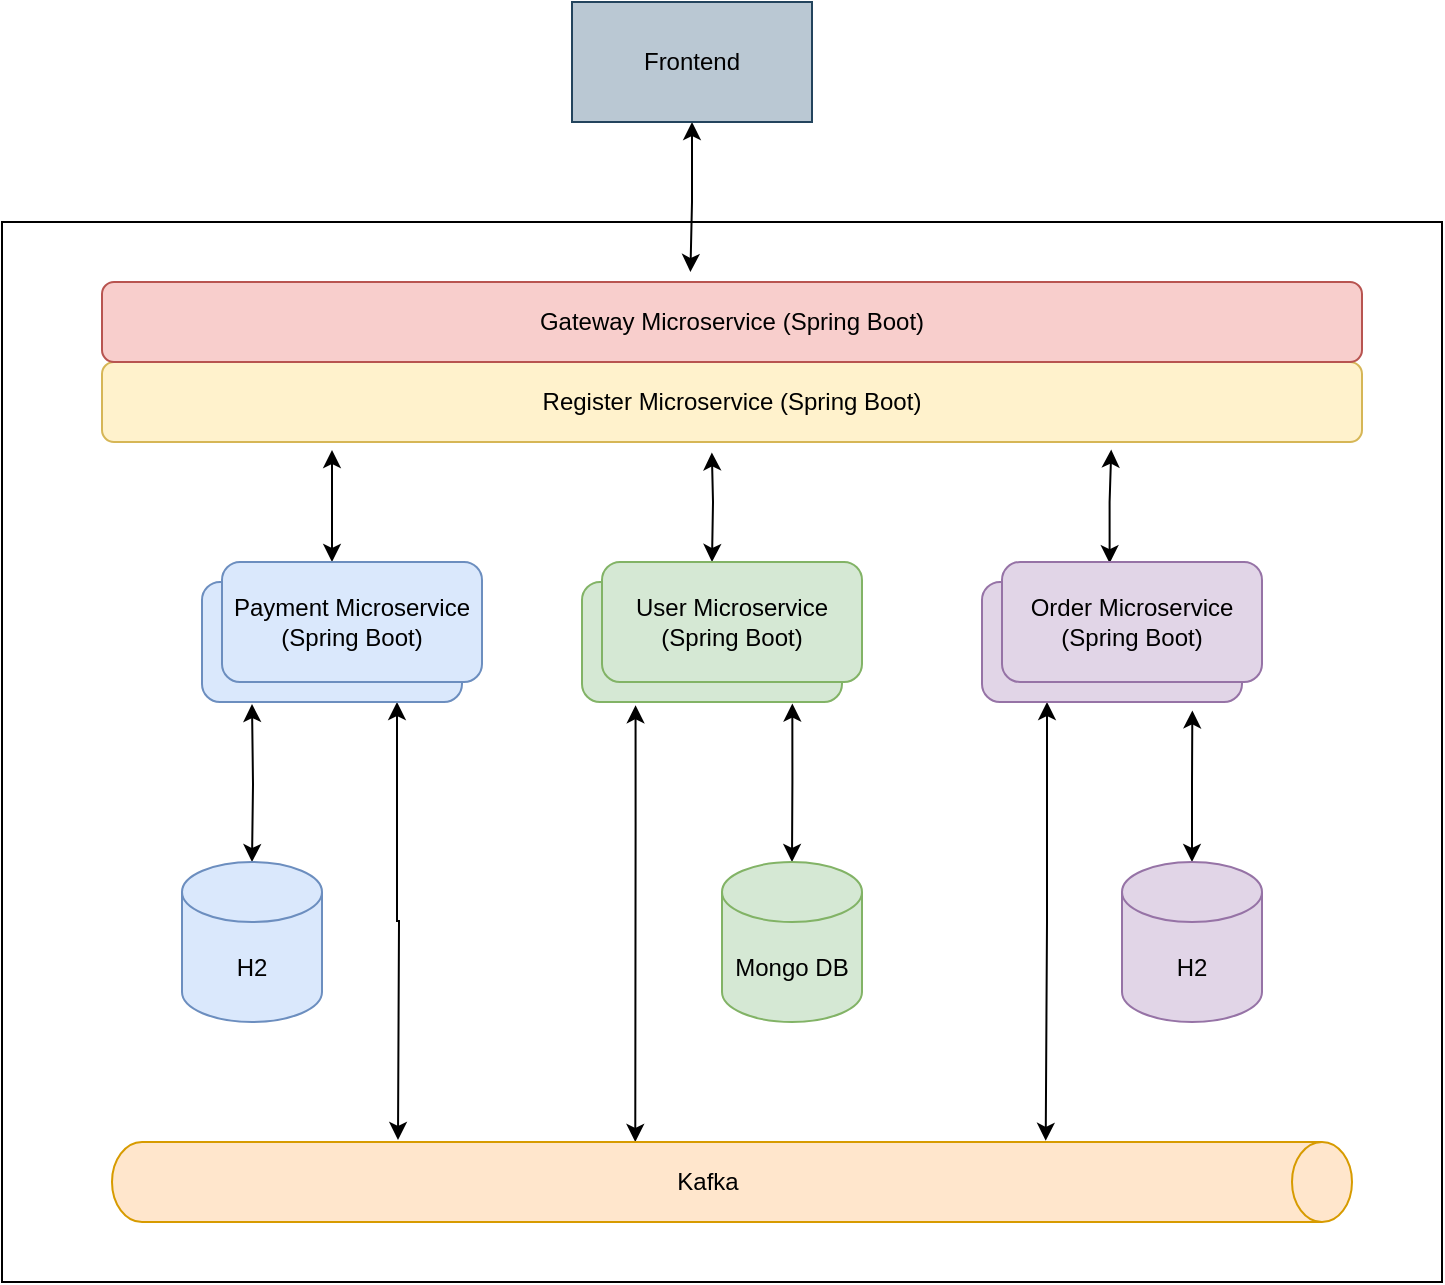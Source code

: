 <mxfile version="16.0.3" type="device" pages="2"><diagram id="ShS014seEOvjVo1bzFeK" name="Components"><mxGraphModel dx="1140" dy="662" grid="1" gridSize="10" guides="1" tooltips="1" connect="1" arrows="1" fold="1" page="1" pageScale="1" pageWidth="1169" pageHeight="827" math="0" shadow="0"><root><mxCell id="0"/><mxCell id="1" parent="0"/><mxCell id="H-EVm2sZa16f1iU5NlVV-1" value="" style="rounded=0;whiteSpace=wrap;html=1;" parent="1" vertex="1"><mxGeometry x="235" y="230" width="720" height="530" as="geometry"/></mxCell><mxCell id="H-EVm2sZa16f1iU5NlVV-2" style="edgeStyle=orthogonalEdgeStyle;rounded=0;orthogonalLoop=1;jettySize=auto;html=1;startArrow=classic;startFill=1;" parent="1" target="H-EVm2sZa16f1iU5NlVV-13" edge="1"><mxGeometry relative="1" as="geometry"><mxPoint x="360" y="471" as="sourcePoint"/></mxGeometry></mxCell><mxCell id="H-EVm2sZa16f1iU5NlVV-3" style="edgeStyle=orthogonalEdgeStyle;rounded=0;orthogonalLoop=1;jettySize=auto;html=1;startArrow=classic;startFill=1;exitX=0.75;exitY=1;exitDx=0;exitDy=0;" parent="1" source="H-EVm2sZa16f1iU5NlVV-5" edge="1"><mxGeometry relative="1" as="geometry"><mxPoint x="433" y="689" as="targetPoint"/></mxGeometry></mxCell><mxCell id="H-EVm2sZa16f1iU5NlVV-4" style="edgeStyle=orthogonalEdgeStyle;rounded=0;orthogonalLoop=1;jettySize=auto;html=1;startArrow=classic;startFill=1;" parent="1" edge="1"><mxGeometry relative="1" as="geometry"><mxPoint x="400" y="344" as="targetPoint"/><mxPoint x="400" y="400" as="sourcePoint"/></mxGeometry></mxCell><mxCell id="H-EVm2sZa16f1iU5NlVV-5" value="Berlin Microservice&lt;br&gt;(port 8081)" style="rounded=1;whiteSpace=wrap;html=1;fillColor=#dae8fc;strokeColor=#6c8ebf;" parent="1" vertex="1"><mxGeometry x="335" y="410" width="130" height="60" as="geometry"/></mxCell><mxCell id="H-EVm2sZa16f1iU5NlVV-6" style="edgeStyle=orthogonalEdgeStyle;rounded=0;orthogonalLoop=1;jettySize=auto;html=1;entryX=0.484;entryY=1.13;entryDx=0;entryDy=0;entryPerimeter=0;startArrow=classic;startFill=1;" parent="1" target="H-EVm2sZa16f1iU5NlVV-10" edge="1"><mxGeometry relative="1" as="geometry"><mxPoint x="590" y="400" as="sourcePoint"/></mxGeometry></mxCell><mxCell id="H-EVm2sZa16f1iU5NlVV-7" style="edgeStyle=orthogonalEdgeStyle;rounded=0;orthogonalLoop=1;jettySize=auto;html=1;exitX=0.206;exitY=1.027;exitDx=0;exitDy=0;exitPerimeter=0;entryX=0;entryY=0.578;entryDx=0;entryDy=0;entryPerimeter=0;startArrow=classic;startFill=1;" parent="1" source="H-EVm2sZa16f1iU5NlVV-9" target="H-EVm2sZa16f1iU5NlVV-12" edge="1"><mxGeometry relative="1" as="geometry"><mxPoint x="552" y="700" as="targetPoint"/><Array as="points"><mxPoint x="552" y="530"/><mxPoint x="552" y="530"/></Array></mxGeometry></mxCell><mxCell id="H-EVm2sZa16f1iU5NlVV-8" style="edgeStyle=orthogonalEdgeStyle;rounded=0;orthogonalLoop=1;jettySize=auto;html=1;entryX=0.5;entryY=0;entryDx=0;entryDy=0;entryPerimeter=0;exitX=0.809;exitY=1.013;exitDx=0;exitDy=0;exitPerimeter=0;startArrow=classic;startFill=1;" parent="1" source="H-EVm2sZa16f1iU5NlVV-9" target="H-EVm2sZa16f1iU5NlVV-11" edge="1"><mxGeometry relative="1" as="geometry"/></mxCell><mxCell id="H-EVm2sZa16f1iU5NlVV-9" value="Tokio Microservice&lt;br&gt;(port 8082)" style="rounded=1;whiteSpace=wrap;html=1;fillColor=#d5e8d4;strokeColor=#82b366;" parent="1" vertex="1"><mxGeometry x="525" y="410" width="130" height="60" as="geometry"/></mxCell><mxCell id="H-EVm2sZa16f1iU5NlVV-10" value="Register Microservice (Spring Boot)" style="rounded=1;whiteSpace=wrap;html=1;fillColor=#fff2cc;strokeColor=#d6b656;" parent="1" vertex="1"><mxGeometry x="285" y="300" width="630" height="40" as="geometry"/></mxCell><mxCell id="H-EVm2sZa16f1iU5NlVV-11" value="Mongo DB" style="shape=cylinder3;whiteSpace=wrap;html=1;boundedLbl=1;backgroundOutline=1;size=15;fillColor=#d5e8d4;strokeColor=#82b366;" parent="1" vertex="1"><mxGeometry x="595" y="550" width="70" height="80" as="geometry"/></mxCell><mxCell id="H-EVm2sZa16f1iU5NlVV-12" value="Kafka" style="shape=cylinder3;whiteSpace=wrap;html=1;boundedLbl=1;backgroundOutline=1;size=15;rotation=90;labelPosition=center;verticalLabelPosition=middle;align=center;verticalAlign=middle;horizontal=0;fillColor=#ffe6cc;strokeColor=#d79b00;" parent="1" vertex="1"><mxGeometry x="580" y="400" width="40" height="620" as="geometry"/></mxCell><mxCell id="H-EVm2sZa16f1iU5NlVV-13" value="H2" style="shape=cylinder3;whiteSpace=wrap;html=1;boundedLbl=1;backgroundOutline=1;size=15;fillColor=#dae8fc;strokeColor=#6c8ebf;" parent="1" vertex="1"><mxGeometry x="325" y="550" width="70" height="80" as="geometry"/></mxCell><mxCell id="H-EVm2sZa16f1iU5NlVV-14" value="Gateway Microservice (Spring Boot)" style="rounded=1;whiteSpace=wrap;html=1;fillColor=#f8cecc;strokeColor=#b85450;" parent="1" vertex="1"><mxGeometry x="285" y="260" width="630" height="40" as="geometry"/></mxCell><mxCell id="H-EVm2sZa16f1iU5NlVV-15" style="edgeStyle=orthogonalEdgeStyle;rounded=0;orthogonalLoop=1;jettySize=auto;html=1;entryX=0.467;entryY=-0.125;entryDx=0;entryDy=0;entryPerimeter=0;exitX=0.5;exitY=1;exitDx=0;exitDy=0;startArrow=classic;startFill=1;" parent="1" source="H-EVm2sZa16f1iU5NlVV-24" target="H-EVm2sZa16f1iU5NlVV-14" edge="1"><mxGeometry relative="1" as="geometry"><mxPoint x="580" y="160" as="sourcePoint"/></mxGeometry></mxCell><mxCell id="H-EVm2sZa16f1iU5NlVV-16" value="User Microservice&lt;br&gt;(Spring Boot)" style="rounded=1;whiteSpace=wrap;html=1;fillColor=#d5e8d4;strokeColor=#82b366;" parent="1" vertex="1"><mxGeometry x="535" y="400" width="130" height="60" as="geometry"/></mxCell><mxCell id="H-EVm2sZa16f1iU5NlVV-17" value="Payment Microservice&lt;br&gt;(Spring Boot)" style="rounded=1;whiteSpace=wrap;html=1;fillColor=#dae8fc;strokeColor=#6c8ebf;" parent="1" vertex="1"><mxGeometry x="345" y="400" width="130" height="60" as="geometry"/></mxCell><mxCell id="H-EVm2sZa16f1iU5NlVV-18" style="edgeStyle=orthogonalEdgeStyle;rounded=0;orthogonalLoop=1;jettySize=auto;html=1;entryX=0.801;entryY=1.095;entryDx=0;entryDy=0;entryPerimeter=0;startArrow=classic;startFill=1;exitX=0.414;exitY=0.01;exitDx=0;exitDy=0;exitPerimeter=0;" parent="1" source="H-EVm2sZa16f1iU5NlVV-21" target="H-EVm2sZa16f1iU5NlVV-10" edge="1"><mxGeometry relative="1" as="geometry"/></mxCell><mxCell id="H-EVm2sZa16f1iU5NlVV-19" style="edgeStyle=orthogonalEdgeStyle;rounded=0;orthogonalLoop=1;jettySize=auto;html=1;exitX=0.25;exitY=1;exitDx=0;exitDy=0;entryX=-0.015;entryY=0.247;entryDx=0;entryDy=0;entryPerimeter=0;startArrow=classic;startFill=1;" parent="1" source="H-EVm2sZa16f1iU5NlVV-20" target="H-EVm2sZa16f1iU5NlVV-12" edge="1"><mxGeometry relative="1" as="geometry"/></mxCell><mxCell id="H-EVm2sZa16f1iU5NlVV-20" value="Tokio Microservice&lt;br&gt;(port 8082)" style="rounded=1;whiteSpace=wrap;html=1;fillColor=#e1d5e7;strokeColor=#9673a6;" parent="1" vertex="1"><mxGeometry x="725" y="410" width="130" height="60" as="geometry"/></mxCell><mxCell id="H-EVm2sZa16f1iU5NlVV-21" value="Order Microservice&lt;br&gt;(Spring Boot)" style="rounded=1;whiteSpace=wrap;html=1;fillColor=#e1d5e7;strokeColor=#9673a6;" parent="1" vertex="1"><mxGeometry x="735" y="400" width="130" height="60" as="geometry"/></mxCell><mxCell id="H-EVm2sZa16f1iU5NlVV-22" style="edgeStyle=orthogonalEdgeStyle;rounded=0;orthogonalLoop=1;jettySize=auto;html=1;entryX=0.809;entryY=1.07;entryDx=0;entryDy=0;entryPerimeter=0;startArrow=classic;startFill=1;" parent="1" source="H-EVm2sZa16f1iU5NlVV-23" target="H-EVm2sZa16f1iU5NlVV-20" edge="1"><mxGeometry relative="1" as="geometry"/></mxCell><mxCell id="H-EVm2sZa16f1iU5NlVV-23" value="H2" style="shape=cylinder3;whiteSpace=wrap;html=1;boundedLbl=1;backgroundOutline=1;size=15;fillColor=#e1d5e7;strokeColor=#9673a6;" parent="1" vertex="1"><mxGeometry x="795" y="550" width="70" height="80" as="geometry"/></mxCell><mxCell id="H-EVm2sZa16f1iU5NlVV-24" value="Frontend" style="rounded=0;whiteSpace=wrap;html=1;fillColor=#bac8d3;strokeColor=#23445d;" parent="1" vertex="1"><mxGeometry x="520" y="120" width="120" height="60" as="geometry"/></mxCell></root></mxGraphModel></diagram><diagram id="VjPwTz51_NGB5odjylDg" name="Sequence"><mxGraphModel dx="1140" dy="662" grid="1" gridSize="10" guides="1" tooltips="1" connect="1" arrows="1" fold="1" page="1" pageScale="1" pageWidth="1169" pageHeight="827" math="0" shadow="0"><root><mxCell id="gPD1QjkvR2cULd0hNCtH-0"/><mxCell id="gPD1QjkvR2cULd0hNCtH-1" parent="gPD1QjkvR2cULd0hNCtH-0"/><mxCell id="111Q3K0jnetC2yHj78cK-0" value="" style="rounded=0;whiteSpace=wrap;html=1;" parent="gPD1QjkvR2cULd0hNCtH-1" vertex="1"><mxGeometry x="80" y="50" width="950" height="560" as="geometry"/></mxCell><mxCell id="0vzoqkwzD7u8C5kV-6FQ-0" value="Frontend" style="shape=umlLifeline;perimeter=lifelinePerimeter;whiteSpace=wrap;html=1;container=1;collapsible=0;recursiveResize=0;outlineConnect=0;fillColor=#bac8d3;strokeColor=#23445d;" parent="gPD1QjkvR2cULd0hNCtH-1" vertex="1"><mxGeometry x="120" y="80" width="100" height="520" as="geometry"/></mxCell><mxCell id="0vzoqkwzD7u8C5kV-6FQ-7" style="edgeStyle=orthogonalEdgeStyle;rounded=0;orthogonalLoop=1;jettySize=auto;html=1;" parent="gPD1QjkvR2cULd0hNCtH-1" source="0vzoqkwzD7u8C5kV-6FQ-1" target="0vzoqkwzD7u8C5kV-6FQ-4" edge="1"><mxGeometry relative="1" as="geometry"><Array as="points"><mxPoint x="680" y="190"/><mxPoint x="680" y="190"/></Array></mxGeometry></mxCell><mxCell id="0vzoqkwzD7u8C5kV-6FQ-8" value="PUSH new-order" style="edgeLabel;html=1;align=center;verticalAlign=middle;resizable=0;points=[];" parent="0vzoqkwzD7u8C5kV-6FQ-7" vertex="1" connectable="0"><mxGeometry x="-0.058" y="-2" relative="1" as="geometry"><mxPoint x="-218" y="-12" as="offset"/></mxGeometry></mxCell><mxCell id="0vzoqkwzD7u8C5kV-6FQ-1" value="Order Microservice" style="shape=umlLifeline;perimeter=lifelinePerimeter;whiteSpace=wrap;html=1;container=1;collapsible=0;recursiveResize=0;outlineConnect=0;fillColor=#e1d5e7;strokeColor=#9673a6;" parent="gPD1QjkvR2cULd0hNCtH-1" vertex="1"><mxGeometry x="310" y="80" width="100" height="520" as="geometry"/></mxCell><mxCell id="XQ2y2k2I2RYl3vgFRFvk-1" style="edgeStyle=orthogonalEdgeStyle;rounded=0;orthogonalLoop=1;jettySize=auto;html=1;startArrow=classic;startFill=1;endArrow=none;endFill=0;" parent="gPD1QjkvR2cULd0hNCtH-1" edge="1"><mxGeometry relative="1" as="geometry"><mxPoint x="544.667" y="295" as="sourcePoint"/><mxPoint x="544.667" y="267" as="targetPoint"/><Array as="points"><mxPoint x="630" y="295"/><mxPoint x="630" y="267"/></Array></mxGeometry></mxCell><mxCell id="XQ2y2k2I2RYl3vgFRFvk-2" value="Check User" style="edgeLabel;html=1;align=center;verticalAlign=middle;resizable=0;points=[];" parent="XQ2y2k2I2RYl3vgFRFvk-1" vertex="1" connectable="0"><mxGeometry x="0.496" y="3" relative="1" as="geometry"><mxPoint x="-15" y="-14" as="offset"/></mxGeometry></mxCell><mxCell id="XQ2y2k2I2RYl3vgFRFvk-3" style="edgeStyle=orthogonalEdgeStyle;rounded=0;orthogonalLoop=1;jettySize=auto;html=1;startArrow=none;startFill=0;endArrow=classic;endFill=1;" parent="gPD1QjkvR2cULd0hNCtH-1" source="0vzoqkwzD7u8C5kV-6FQ-2" target="0vzoqkwzD7u8C5kV-6FQ-4" edge="1"><mxGeometry relative="1" as="geometry"/></mxCell><mxCell id="XQ2y2k2I2RYl3vgFRFvk-4" value="PUSH order-checked" style="edgeLabel;html=1;align=center;verticalAlign=middle;resizable=0;points=[];" parent="XQ2y2k2I2RYl3vgFRFvk-3" vertex="1" connectable="0"><mxGeometry x="0.221" y="2" relative="1" as="geometry"><mxPoint x="-170" y="-8" as="offset"/></mxGeometry></mxCell><mxCell id="0vzoqkwzD7u8C5kV-6FQ-2" value="User Microservice" style="shape=umlLifeline;perimeter=lifelinePerimeter;whiteSpace=wrap;html=1;container=1;collapsible=0;recursiveResize=0;outlineConnect=0;fillColor=#d5e8d4;strokeColor=#82b366;" parent="gPD1QjkvR2cULd0hNCtH-1" vertex="1"><mxGeometry x="500" y="80" width="90" height="520" as="geometry"/></mxCell><mxCell id="f4I970LOTauN_IgKurjq-5" style="edgeStyle=orthogonalEdgeStyle;rounded=0;orthogonalLoop=1;jettySize=auto;html=1;startArrow=none;startFill=0;endArrow=classic;endFill=1;" parent="gPD1QjkvR2cULd0hNCtH-1" edge="1"><mxGeometry relative="1" as="geometry"><mxPoint x="739.667" y="497" as="sourcePoint"/><mxPoint x="929.5" y="497" as="targetPoint"/></mxGeometry></mxCell><mxCell id="f4I970LOTauN_IgKurjq-6" value="PUSH order-paid" style="edgeLabel;html=1;align=center;verticalAlign=middle;resizable=0;points=[];" parent="f4I970LOTauN_IgKurjq-5" vertex="1" connectable="0"><mxGeometry x="0.194" y="3" relative="1" as="geometry"><mxPoint x="-63" y="-10" as="offset"/></mxGeometry></mxCell><mxCell id="0vzoqkwzD7u8C5kV-6FQ-3" value="Payment Microservice" style="shape=umlLifeline;perimeter=lifelinePerimeter;whiteSpace=wrap;html=1;container=1;collapsible=0;recursiveResize=0;outlineConnect=0;fillColor=#dae8fc;strokeColor=#6c8ebf;" parent="gPD1QjkvR2cULd0hNCtH-1" vertex="1"><mxGeometry x="690" y="80" width="100" height="520" as="geometry"/></mxCell><mxCell id="0vzoqkwzD7u8C5kV-6FQ-9" style="edgeStyle=orthogonalEdgeStyle;rounded=0;orthogonalLoop=1;jettySize=auto;html=1;" parent="gPD1QjkvR2cULd0hNCtH-1" source="0vzoqkwzD7u8C5kV-6FQ-4" target="0vzoqkwzD7u8C5kV-6FQ-2" edge="1"><mxGeometry relative="1" as="geometry"><Array as="points"><mxPoint x="650" y="230"/><mxPoint x="650" y="230"/></Array></mxGeometry></mxCell><mxCell id="0vzoqkwzD7u8C5kV-6FQ-10" value="PULL new-order" style="edgeLabel;html=1;align=center;verticalAlign=middle;resizable=0;points=[];" parent="0vzoqkwzD7u8C5kV-6FQ-9" vertex="1" connectable="0"><mxGeometry x="-0.273" y="2" relative="1" as="geometry"><mxPoint x="91" y="-12" as="offset"/></mxGeometry></mxCell><mxCell id="f4I970LOTauN_IgKurjq-0" style="edgeStyle=orthogonalEdgeStyle;rounded=0;orthogonalLoop=1;jettySize=auto;html=1;startArrow=none;startFill=0;endArrow=classic;endFill=1;" parent="gPD1QjkvR2cULd0hNCtH-1" source="0vzoqkwzD7u8C5kV-6FQ-4" target="0vzoqkwzD7u8C5kV-6FQ-3" edge="1"><mxGeometry relative="1" as="geometry"><Array as="points"><mxPoint x="800" y="380"/><mxPoint x="800" y="380"/></Array></mxGeometry></mxCell><mxCell id="f4I970LOTauN_IgKurjq-1" value="PULL order-checked" style="edgeLabel;html=1;align=center;verticalAlign=middle;resizable=0;points=[];" parent="f4I970LOTauN_IgKurjq-0" vertex="1" connectable="0"><mxGeometry x="-0.212" y="-1" relative="1" as="geometry"><mxPoint x="16" y="-9" as="offset"/></mxGeometry></mxCell><mxCell id="0vzoqkwzD7u8C5kV-6FQ-4" value="Kafka" style="shape=umlLifeline;perimeter=lifelinePerimeter;whiteSpace=wrap;html=1;container=1;collapsible=0;recursiveResize=0;outlineConnect=0;fillColor=#ffe6cc;strokeColor=#d79b00;" parent="gPD1QjkvR2cULd0hNCtH-1" vertex="1"><mxGeometry x="880" y="80" width="100" height="520" as="geometry"/></mxCell><mxCell id="tZ3ByWfVz53tYDKbse3Q-0" value="Gateway" style="rounded=0;whiteSpace=wrap;html=1;horizontal=0;fillColor=#f5f5f5;strokeColor=#666666;fontColor=#333333;" parent="gPD1QjkvR2cULd0hNCtH-1" vertex="1"><mxGeometry x="260" y="50" width="20" height="560" as="geometry"/></mxCell><mxCell id="0vzoqkwzD7u8C5kV-6FQ-5" style="edgeStyle=orthogonalEdgeStyle;rounded=0;orthogonalLoop=1;jettySize=auto;html=1;" parent="gPD1QjkvR2cULd0hNCtH-1" source="0vzoqkwzD7u8C5kV-6FQ-0" target="0vzoqkwzD7u8C5kV-6FQ-1" edge="1"><mxGeometry relative="1" as="geometry"><Array as="points"><mxPoint x="290" y="160"/><mxPoint x="290" y="160"/></Array></mxGeometry></mxCell><mxCell id="0vzoqkwzD7u8C5kV-6FQ-6" value="POST /Order" style="edgeLabel;html=1;align=center;verticalAlign=middle;resizable=0;points=[];" parent="0vzoqkwzD7u8C5kV-6FQ-5" vertex="1" connectable="0"><mxGeometry x="0.279" y="3" relative="1" as="geometry"><mxPoint x="-81" y="-7" as="offset"/></mxGeometry></mxCell><mxCell id="f4I970LOTauN_IgKurjq-2" style="edgeStyle=orthogonalEdgeStyle;rounded=0;orthogonalLoop=1;jettySize=auto;html=1;startArrow=none;startFill=0;endArrow=classic;endFill=1;" parent="gPD1QjkvR2cULd0hNCtH-1" edge="1"><mxGeometry relative="1" as="geometry"><mxPoint x="739.667" y="425" as="sourcePoint"/><mxPoint x="740" y="452" as="targetPoint"/><Array as="points"><mxPoint x="830" y="425"/><mxPoint x="830" y="452"/><mxPoint x="740" y="452"/></Array></mxGeometry></mxCell><mxCell id="f4I970LOTauN_IgKurjq-3" value="Make Payment" style="edgeLabel;html=1;align=center;verticalAlign=middle;resizable=0;points=[];" parent="f4I970LOTauN_IgKurjq-2" vertex="1" connectable="0"><mxGeometry x="-0.453" relative="1" as="geometry"><mxPoint x="-16" y="-11" as="offset"/></mxGeometry></mxCell></root></mxGraphModel></diagram></mxfile>
